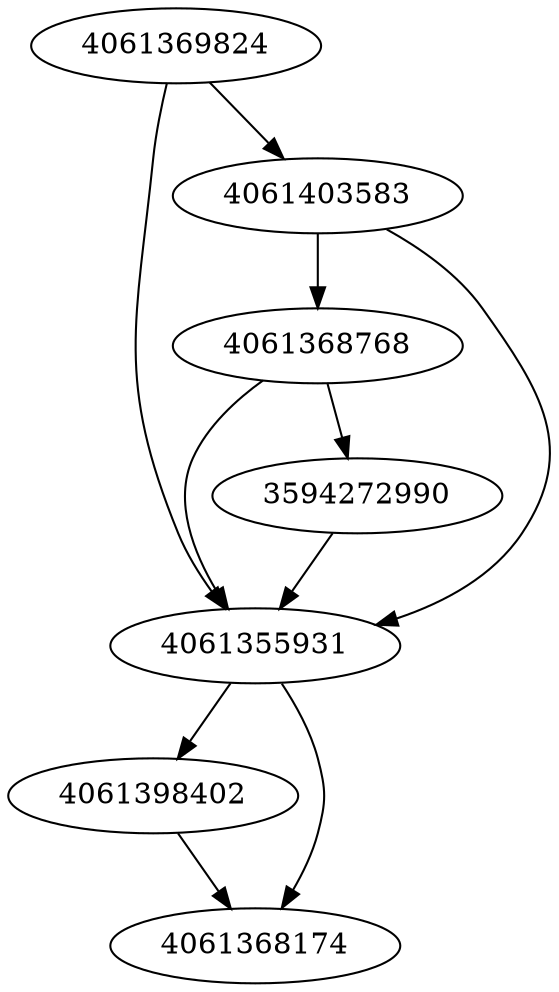 strict digraph  {
4061369824;
4061368768;
4061398402;
4061368174;
4061355931;
3594272990;
4061403583;
4061369824 -> 4061403583;
4061369824 -> 4061355931;
4061368768 -> 3594272990;
4061368768 -> 4061355931;
4061398402 -> 4061368174;
4061355931 -> 4061368174;
4061355931 -> 4061398402;
3594272990 -> 4061355931;
4061403583 -> 4061368768;
4061403583 -> 4061355931;
}
